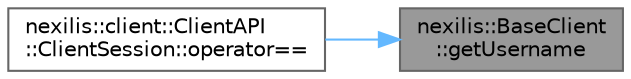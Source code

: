 digraph "nexilis::BaseClient::getUsername"
{
 // LATEX_PDF_SIZE
  bgcolor="transparent";
  edge [fontname=Helvetica,fontsize=10,labelfontname=Helvetica,labelfontsize=10];
  node [fontname=Helvetica,fontsize=10,shape=box,height=0.2,width=0.4];
  rankdir="RL";
  Node1 [id="Node000001",label="nexilis::BaseClient\l::getUsername",height=0.2,width=0.4,color="gray40", fillcolor="grey60", style="filled", fontcolor="black",tooltip=" "];
  Node1 -> Node2 [id="edge1_Node000001_Node000002",dir="back",color="steelblue1",style="solid",tooltip=" "];
  Node2 [id="Node000002",label="nexilis::client::ClientAPI\l::ClientSession::operator==",height=0.2,width=0.4,color="grey40", fillcolor="white", style="filled",URL="$d6/dca/classnexilis_1_1client_1_1ClientAPI_1_1ClientSession.html#a629d3b77001336f6bb16c7a0e00a3022",tooltip="Comparison operator overload."];
}
